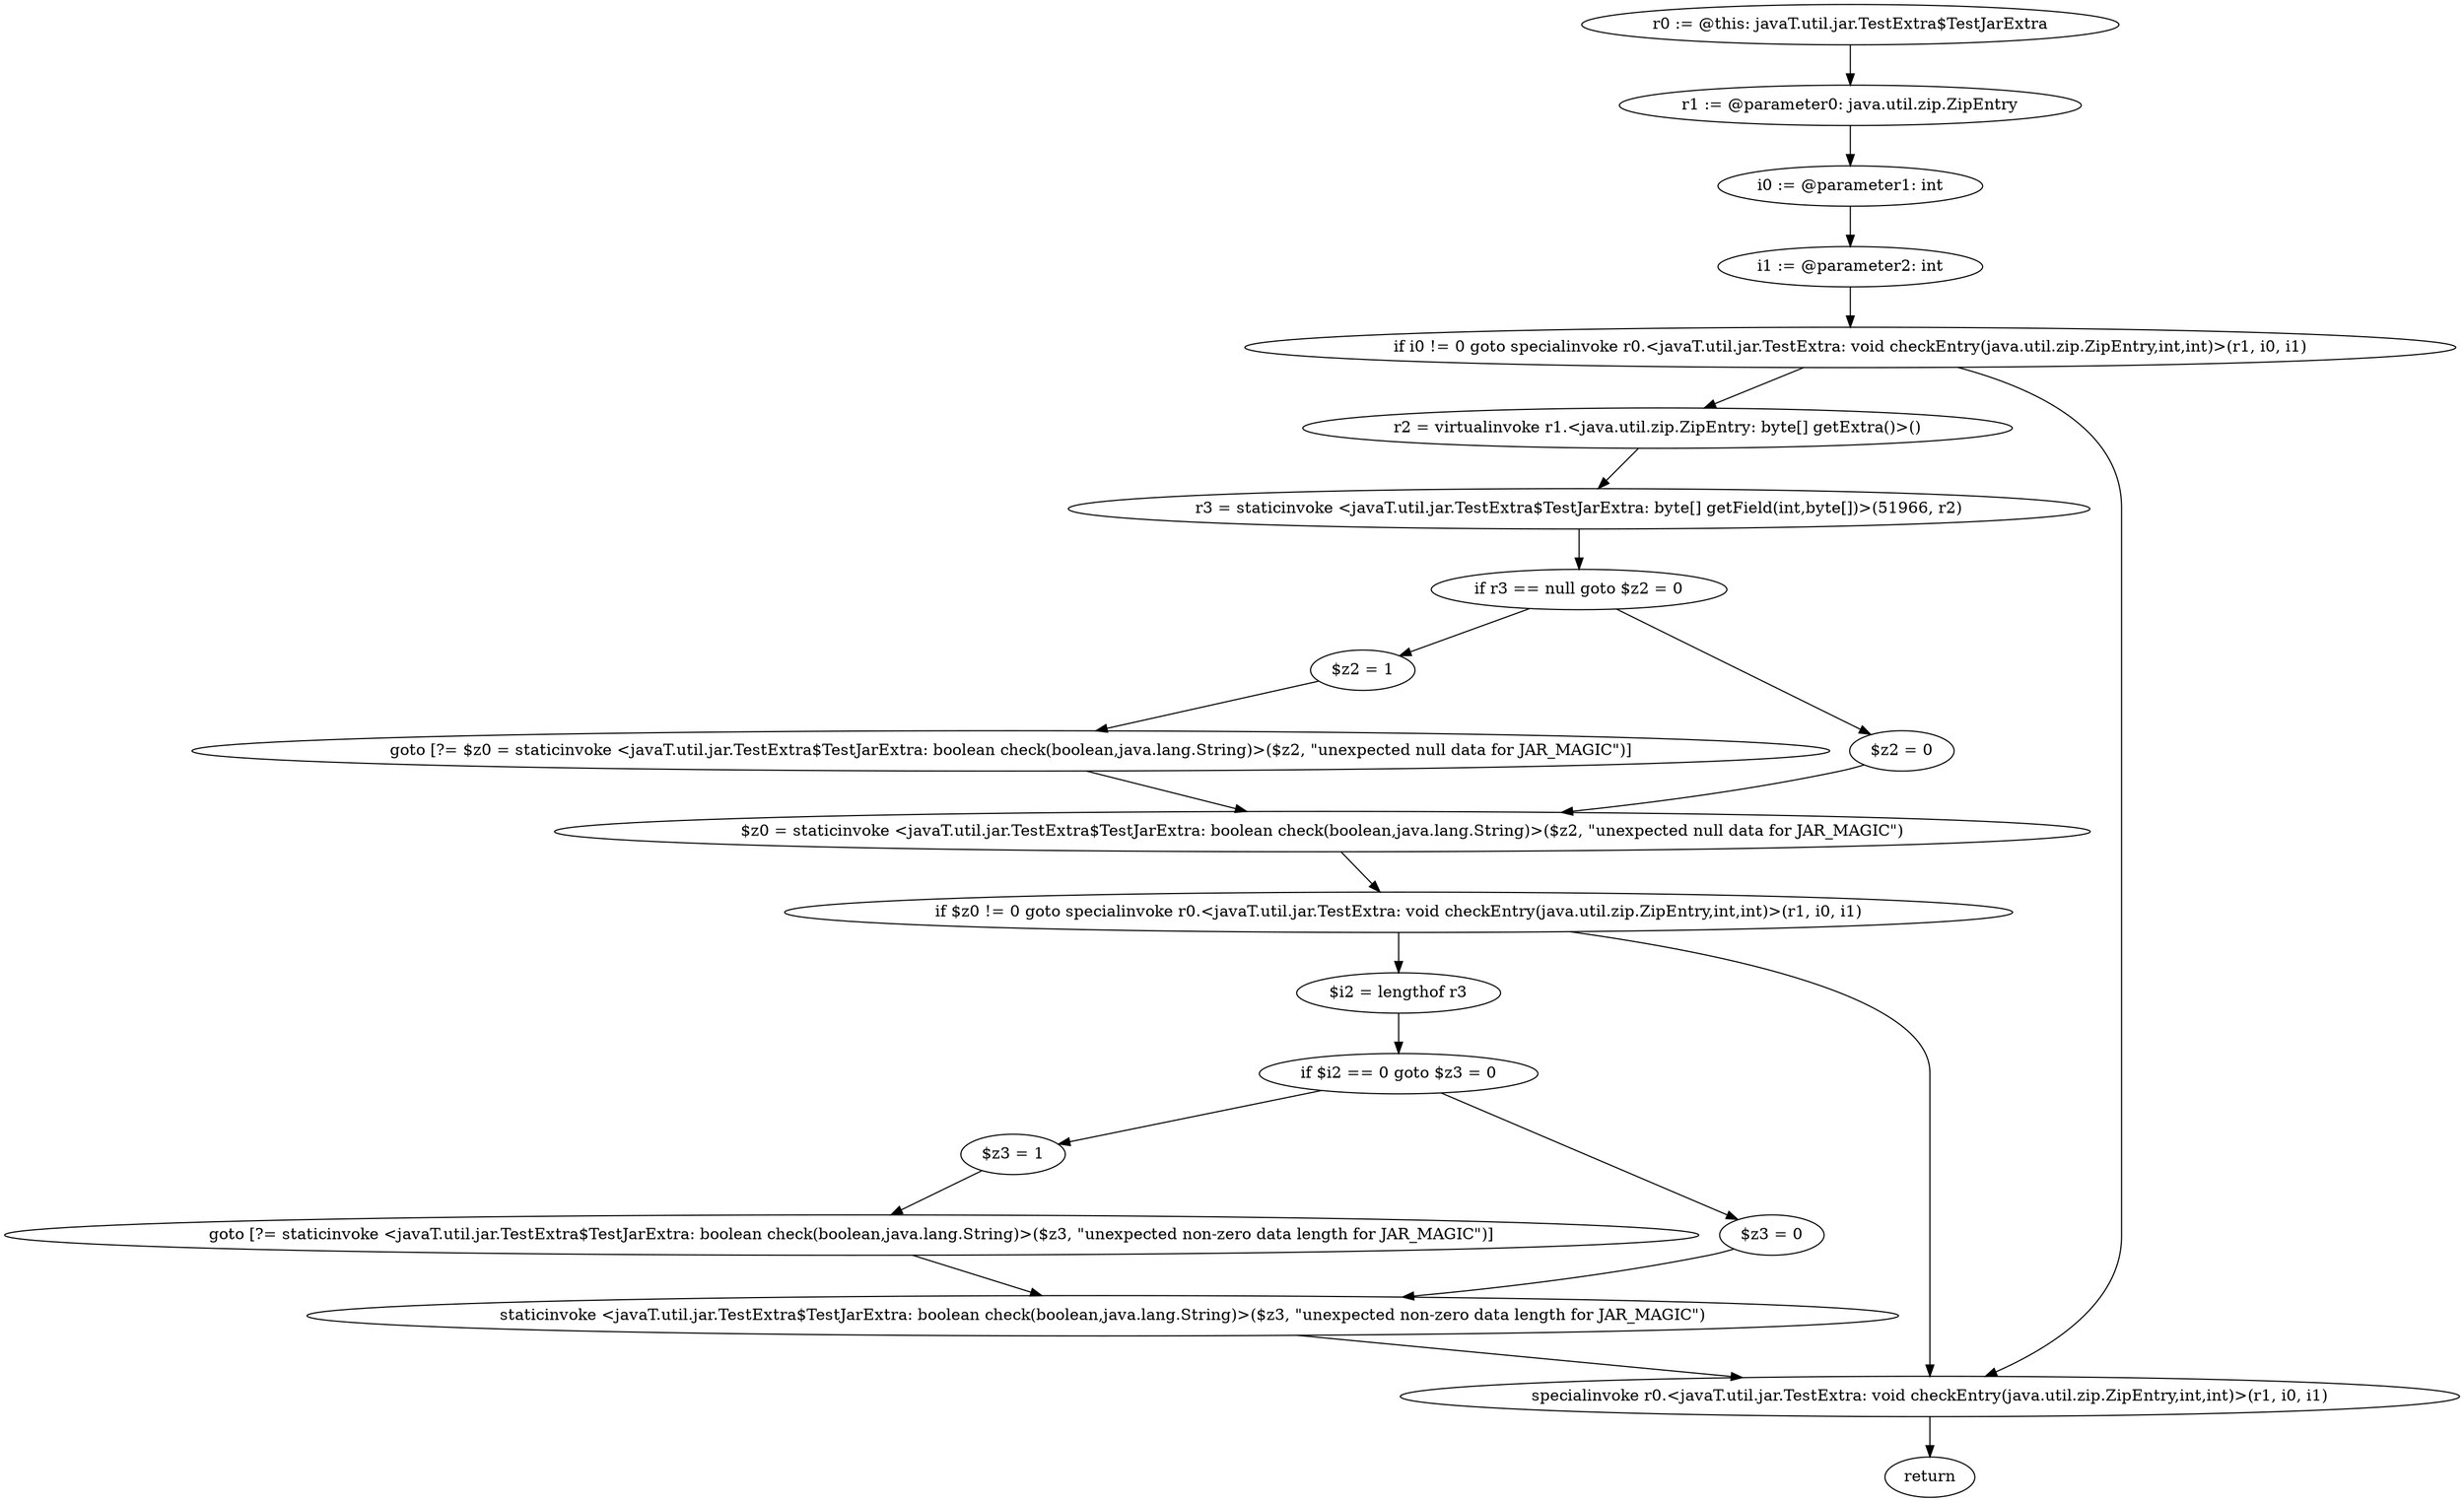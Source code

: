digraph "unitGraph" {
    "r0 := @this: javaT.util.jar.TestExtra$TestJarExtra"
    "r1 := @parameter0: java.util.zip.ZipEntry"
    "i0 := @parameter1: int"
    "i1 := @parameter2: int"
    "if i0 != 0 goto specialinvoke r0.<javaT.util.jar.TestExtra: void checkEntry(java.util.zip.ZipEntry,int,int)>(r1, i0, i1)"
    "r2 = virtualinvoke r1.<java.util.zip.ZipEntry: byte[] getExtra()>()"
    "r3 = staticinvoke <javaT.util.jar.TestExtra$TestJarExtra: byte[] getField(int,byte[])>(51966, r2)"
    "if r3 == null goto $z2 = 0"
    "$z2 = 1"
    "goto [?= $z0 = staticinvoke <javaT.util.jar.TestExtra$TestJarExtra: boolean check(boolean,java.lang.String)>($z2, \"unexpected null data for JAR_MAGIC\")]"
    "$z2 = 0"
    "$z0 = staticinvoke <javaT.util.jar.TestExtra$TestJarExtra: boolean check(boolean,java.lang.String)>($z2, \"unexpected null data for JAR_MAGIC\")"
    "if $z0 != 0 goto specialinvoke r0.<javaT.util.jar.TestExtra: void checkEntry(java.util.zip.ZipEntry,int,int)>(r1, i0, i1)"
    "$i2 = lengthof r3"
    "if $i2 == 0 goto $z3 = 0"
    "$z3 = 1"
    "goto [?= staticinvoke <javaT.util.jar.TestExtra$TestJarExtra: boolean check(boolean,java.lang.String)>($z3, \"unexpected non-zero data length for JAR_MAGIC\")]"
    "$z3 = 0"
    "staticinvoke <javaT.util.jar.TestExtra$TestJarExtra: boolean check(boolean,java.lang.String)>($z3, \"unexpected non-zero data length for JAR_MAGIC\")"
    "specialinvoke r0.<javaT.util.jar.TestExtra: void checkEntry(java.util.zip.ZipEntry,int,int)>(r1, i0, i1)"
    "return"
    "r0 := @this: javaT.util.jar.TestExtra$TestJarExtra"->"r1 := @parameter0: java.util.zip.ZipEntry";
    "r1 := @parameter0: java.util.zip.ZipEntry"->"i0 := @parameter1: int";
    "i0 := @parameter1: int"->"i1 := @parameter2: int";
    "i1 := @parameter2: int"->"if i0 != 0 goto specialinvoke r0.<javaT.util.jar.TestExtra: void checkEntry(java.util.zip.ZipEntry,int,int)>(r1, i0, i1)";
    "if i0 != 0 goto specialinvoke r0.<javaT.util.jar.TestExtra: void checkEntry(java.util.zip.ZipEntry,int,int)>(r1, i0, i1)"->"r2 = virtualinvoke r1.<java.util.zip.ZipEntry: byte[] getExtra()>()";
    "if i0 != 0 goto specialinvoke r0.<javaT.util.jar.TestExtra: void checkEntry(java.util.zip.ZipEntry,int,int)>(r1, i0, i1)"->"specialinvoke r0.<javaT.util.jar.TestExtra: void checkEntry(java.util.zip.ZipEntry,int,int)>(r1, i0, i1)";
    "r2 = virtualinvoke r1.<java.util.zip.ZipEntry: byte[] getExtra()>()"->"r3 = staticinvoke <javaT.util.jar.TestExtra$TestJarExtra: byte[] getField(int,byte[])>(51966, r2)";
    "r3 = staticinvoke <javaT.util.jar.TestExtra$TestJarExtra: byte[] getField(int,byte[])>(51966, r2)"->"if r3 == null goto $z2 = 0";
    "if r3 == null goto $z2 = 0"->"$z2 = 1";
    "if r3 == null goto $z2 = 0"->"$z2 = 0";
    "$z2 = 1"->"goto [?= $z0 = staticinvoke <javaT.util.jar.TestExtra$TestJarExtra: boolean check(boolean,java.lang.String)>($z2, \"unexpected null data for JAR_MAGIC\")]";
    "goto [?= $z0 = staticinvoke <javaT.util.jar.TestExtra$TestJarExtra: boolean check(boolean,java.lang.String)>($z2, \"unexpected null data for JAR_MAGIC\")]"->"$z0 = staticinvoke <javaT.util.jar.TestExtra$TestJarExtra: boolean check(boolean,java.lang.String)>($z2, \"unexpected null data for JAR_MAGIC\")";
    "$z2 = 0"->"$z0 = staticinvoke <javaT.util.jar.TestExtra$TestJarExtra: boolean check(boolean,java.lang.String)>($z2, \"unexpected null data for JAR_MAGIC\")";
    "$z0 = staticinvoke <javaT.util.jar.TestExtra$TestJarExtra: boolean check(boolean,java.lang.String)>($z2, \"unexpected null data for JAR_MAGIC\")"->"if $z0 != 0 goto specialinvoke r0.<javaT.util.jar.TestExtra: void checkEntry(java.util.zip.ZipEntry,int,int)>(r1, i0, i1)";
    "if $z0 != 0 goto specialinvoke r0.<javaT.util.jar.TestExtra: void checkEntry(java.util.zip.ZipEntry,int,int)>(r1, i0, i1)"->"$i2 = lengthof r3";
    "if $z0 != 0 goto specialinvoke r0.<javaT.util.jar.TestExtra: void checkEntry(java.util.zip.ZipEntry,int,int)>(r1, i0, i1)"->"specialinvoke r0.<javaT.util.jar.TestExtra: void checkEntry(java.util.zip.ZipEntry,int,int)>(r1, i0, i1)";
    "$i2 = lengthof r3"->"if $i2 == 0 goto $z3 = 0";
    "if $i2 == 0 goto $z3 = 0"->"$z3 = 1";
    "if $i2 == 0 goto $z3 = 0"->"$z3 = 0";
    "$z3 = 1"->"goto [?= staticinvoke <javaT.util.jar.TestExtra$TestJarExtra: boolean check(boolean,java.lang.String)>($z3, \"unexpected non-zero data length for JAR_MAGIC\")]";
    "goto [?= staticinvoke <javaT.util.jar.TestExtra$TestJarExtra: boolean check(boolean,java.lang.String)>($z3, \"unexpected non-zero data length for JAR_MAGIC\")]"->"staticinvoke <javaT.util.jar.TestExtra$TestJarExtra: boolean check(boolean,java.lang.String)>($z3, \"unexpected non-zero data length for JAR_MAGIC\")";
    "$z3 = 0"->"staticinvoke <javaT.util.jar.TestExtra$TestJarExtra: boolean check(boolean,java.lang.String)>($z3, \"unexpected non-zero data length for JAR_MAGIC\")";
    "staticinvoke <javaT.util.jar.TestExtra$TestJarExtra: boolean check(boolean,java.lang.String)>($z3, \"unexpected non-zero data length for JAR_MAGIC\")"->"specialinvoke r0.<javaT.util.jar.TestExtra: void checkEntry(java.util.zip.ZipEntry,int,int)>(r1, i0, i1)";
    "specialinvoke r0.<javaT.util.jar.TestExtra: void checkEntry(java.util.zip.ZipEntry,int,int)>(r1, i0, i1)"->"return";
}
